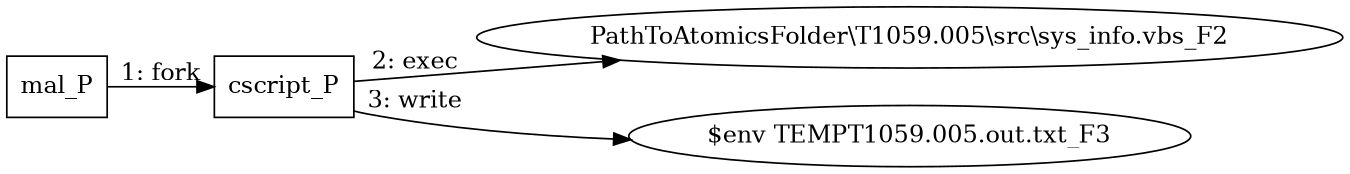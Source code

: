 digraph "T1059.005" {
rankdir="LR"
size="9"
fixedsize="false"
splines="true"
nodesep=0.3
ranksep=0
fontsize=10
overlap="scalexy"
engine= "neato"
	"mal_P" [node_type=Process shape=box]
	"cscript_P" [node_type=Process shape=box]
	"PathToAtomicsFolder\\T1059.005\\src\\sys_info.vbs_F2" [node_type=File shape=ellipse]
	"\$env TEMP\T1059.005.out.txt_F3" [node_type=File shape=ellipse]
	"mal_P" -> "cscript_P" [label="1: fork"]
	"cscript_P" -> "PathToAtomicsFolder\\T1059.005\\src\\sys_info.vbs_F2" [label="2: exec"]
	"cscript_P" -> "\$env TEMP\T1059.005.out.txt_F3" [label="3: write"]
}
